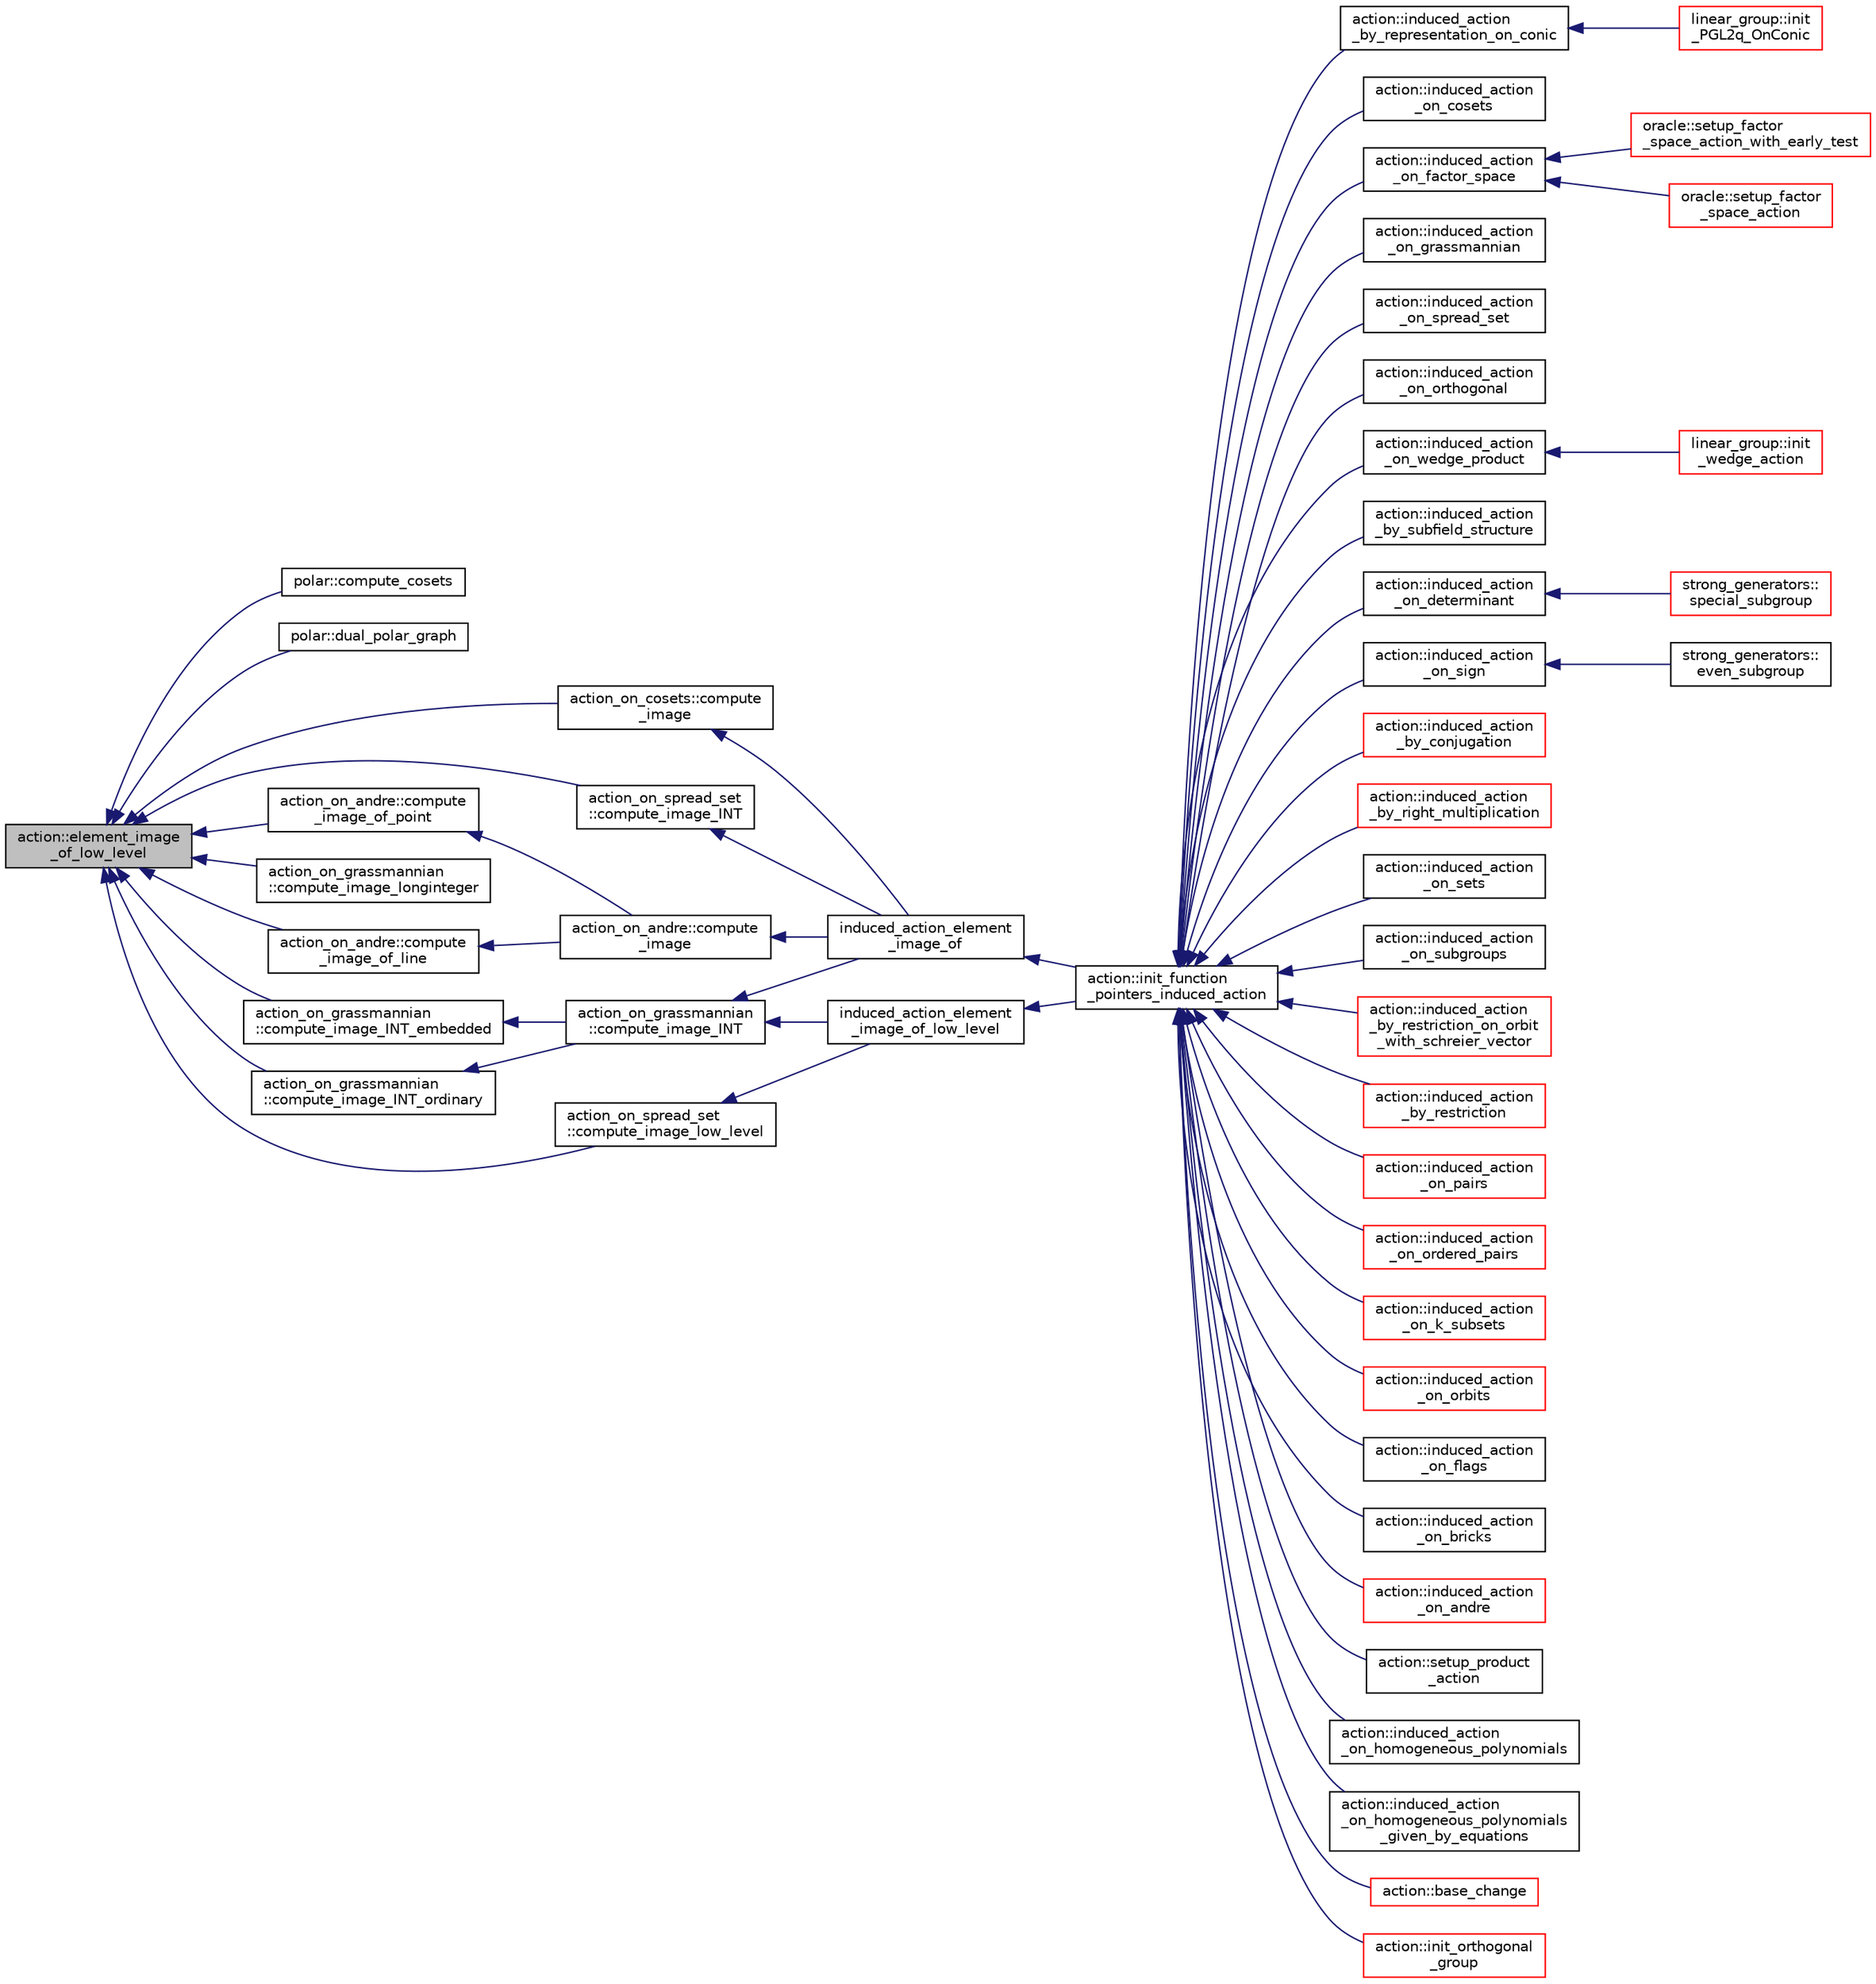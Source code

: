 digraph "action::element_image_of_low_level"
{
  edge [fontname="Helvetica",fontsize="10",labelfontname="Helvetica",labelfontsize="10"];
  node [fontname="Helvetica",fontsize="10",shape=record];
  rankdir="LR";
  Node4074 [label="action::element_image\l_of_low_level",height=0.2,width=0.4,color="black", fillcolor="grey75", style="filled", fontcolor="black"];
  Node4074 -> Node4075 [dir="back",color="midnightblue",fontsize="10",style="solid",fontname="Helvetica"];
  Node4075 [label="polar::compute_cosets",height=0.2,width=0.4,color="black", fillcolor="white", style="filled",URL="$da/d1c/classpolar.html#a1fae83636607982bad299fd84380fc40"];
  Node4074 -> Node4076 [dir="back",color="midnightblue",fontsize="10",style="solid",fontname="Helvetica"];
  Node4076 [label="polar::dual_polar_graph",height=0.2,width=0.4,color="black", fillcolor="white", style="filled",URL="$da/d1c/classpolar.html#a6e5e2b0d9d3447cac72cb82ce3d2e9e5"];
  Node4074 -> Node4077 [dir="back",color="midnightblue",fontsize="10",style="solid",fontname="Helvetica"];
  Node4077 [label="action_on_andre::compute\l_image_of_point",height=0.2,width=0.4,color="black", fillcolor="white", style="filled",URL="$da/d32/classaction__on__andre.html#a81a54e6434b63463b9389f700136dea3"];
  Node4077 -> Node4078 [dir="back",color="midnightblue",fontsize="10",style="solid",fontname="Helvetica"];
  Node4078 [label="action_on_andre::compute\l_image",height=0.2,width=0.4,color="black", fillcolor="white", style="filled",URL="$da/d32/classaction__on__andre.html#afba3b53df76cb927a12e488c790d8e4b"];
  Node4078 -> Node4079 [dir="back",color="midnightblue",fontsize="10",style="solid",fontname="Helvetica"];
  Node4079 [label="induced_action_element\l_image_of",height=0.2,width=0.4,color="black", fillcolor="white", style="filled",URL="$d3/d27/interface_8_c.html#a821850d6c3988dd122de0489cd36f0f0"];
  Node4079 -> Node4080 [dir="back",color="midnightblue",fontsize="10",style="solid",fontname="Helvetica"];
  Node4080 [label="action::init_function\l_pointers_induced_action",height=0.2,width=0.4,color="black", fillcolor="white", style="filled",URL="$d2/d86/classaction.html#a3b9287d084b24f7a3b9532a7589c58de"];
  Node4080 -> Node4081 [dir="back",color="midnightblue",fontsize="10",style="solid",fontname="Helvetica"];
  Node4081 [label="action::induced_action\l_by_representation_on_conic",height=0.2,width=0.4,color="black", fillcolor="white", style="filled",URL="$d2/d86/classaction.html#a228538e3f07bc186db8eb5da8b90f617"];
  Node4081 -> Node4082 [dir="back",color="midnightblue",fontsize="10",style="solid",fontname="Helvetica"];
  Node4082 [label="linear_group::init\l_PGL2q_OnConic",height=0.2,width=0.4,color="red", fillcolor="white", style="filled",URL="$df/d5a/classlinear__group.html#a84c4d6e1849da4c6f8f096a1af2a8270"];
  Node4080 -> Node4089 [dir="back",color="midnightblue",fontsize="10",style="solid",fontname="Helvetica"];
  Node4089 [label="action::induced_action\l_on_cosets",height=0.2,width=0.4,color="black", fillcolor="white", style="filled",URL="$d2/d86/classaction.html#acbdff5ffed42af6a01f07dffb2787237"];
  Node4080 -> Node4090 [dir="back",color="midnightblue",fontsize="10",style="solid",fontname="Helvetica"];
  Node4090 [label="action::induced_action\l_on_factor_space",height=0.2,width=0.4,color="black", fillcolor="white", style="filled",URL="$d2/d86/classaction.html#af501ff2aa74fb6049bee5c01cd8b909b"];
  Node4090 -> Node4091 [dir="back",color="midnightblue",fontsize="10",style="solid",fontname="Helvetica"];
  Node4091 [label="oracle::setup_factor\l_space_action_with_early_test",height=0.2,width=0.4,color="red", fillcolor="white", style="filled",URL="$d7/da7/classoracle.html#a7c26a85886666829e9727df91d2f01ad"];
  Node4090 -> Node4171 [dir="back",color="midnightblue",fontsize="10",style="solid",fontname="Helvetica"];
  Node4171 [label="oracle::setup_factor\l_space_action",height=0.2,width=0.4,color="red", fillcolor="white", style="filled",URL="$d7/da7/classoracle.html#a181e076f112ba1f32f5fb4e8abebdb18"];
  Node4080 -> Node4172 [dir="back",color="midnightblue",fontsize="10",style="solid",fontname="Helvetica"];
  Node4172 [label="action::induced_action\l_on_grassmannian",height=0.2,width=0.4,color="black", fillcolor="white", style="filled",URL="$d2/d86/classaction.html#a295b730ecc0b0bf30f714094fef956ea"];
  Node4080 -> Node4173 [dir="back",color="midnightblue",fontsize="10",style="solid",fontname="Helvetica"];
  Node4173 [label="action::induced_action\l_on_spread_set",height=0.2,width=0.4,color="black", fillcolor="white", style="filled",URL="$d2/d86/classaction.html#a7c5839c650592f083dc850d81ed05a5b"];
  Node4080 -> Node4174 [dir="back",color="midnightblue",fontsize="10",style="solid",fontname="Helvetica"];
  Node4174 [label="action::induced_action\l_on_orthogonal",height=0.2,width=0.4,color="black", fillcolor="white", style="filled",URL="$d2/d86/classaction.html#a4f191cee643a81d7f18a4d729084e945"];
  Node4080 -> Node4175 [dir="back",color="midnightblue",fontsize="10",style="solid",fontname="Helvetica"];
  Node4175 [label="action::induced_action\l_on_wedge_product",height=0.2,width=0.4,color="black", fillcolor="white", style="filled",URL="$d2/d86/classaction.html#af13a5da25b8e8597ab695edff222fb6a"];
  Node4175 -> Node4176 [dir="back",color="midnightblue",fontsize="10",style="solid",fontname="Helvetica"];
  Node4176 [label="linear_group::init\l_wedge_action",height=0.2,width=0.4,color="red", fillcolor="white", style="filled",URL="$df/d5a/classlinear__group.html#a16a8a2a5fdc535f2263210ca7943119e"];
  Node4080 -> Node4177 [dir="back",color="midnightblue",fontsize="10",style="solid",fontname="Helvetica"];
  Node4177 [label="action::induced_action\l_by_subfield_structure",height=0.2,width=0.4,color="black", fillcolor="white", style="filled",URL="$d2/d86/classaction.html#add42951bdab176ceed6cc4af05dfa948"];
  Node4080 -> Node4178 [dir="back",color="midnightblue",fontsize="10",style="solid",fontname="Helvetica"];
  Node4178 [label="action::induced_action\l_on_determinant",height=0.2,width=0.4,color="black", fillcolor="white", style="filled",URL="$d2/d86/classaction.html#aa6b9d3c2ded2cae185ee31f2200ad0b5"];
  Node4178 -> Node4179 [dir="back",color="midnightblue",fontsize="10",style="solid",fontname="Helvetica"];
  Node4179 [label="strong_generators::\lspecial_subgroup",height=0.2,width=0.4,color="red", fillcolor="white", style="filled",URL="$dc/d09/classstrong__generators.html#a78e9e4d012bb440194e2874c40ca9e29"];
  Node4080 -> Node4181 [dir="back",color="midnightblue",fontsize="10",style="solid",fontname="Helvetica"];
  Node4181 [label="action::induced_action\l_on_sign",height=0.2,width=0.4,color="black", fillcolor="white", style="filled",URL="$d2/d86/classaction.html#ab17b07971b94eae7c5efa21b33f643f1"];
  Node4181 -> Node4182 [dir="back",color="midnightblue",fontsize="10",style="solid",fontname="Helvetica"];
  Node4182 [label="strong_generators::\leven_subgroup",height=0.2,width=0.4,color="black", fillcolor="white", style="filled",URL="$dc/d09/classstrong__generators.html#a8c1a171968f012ec245b0487a6af66e0"];
  Node4080 -> Node4183 [dir="back",color="midnightblue",fontsize="10",style="solid",fontname="Helvetica"];
  Node4183 [label="action::induced_action\l_by_conjugation",height=0.2,width=0.4,color="red", fillcolor="white", style="filled",URL="$d2/d86/classaction.html#a45fb7703c6acac791acdcde339d21cc2"];
  Node4080 -> Node4191 [dir="back",color="midnightblue",fontsize="10",style="solid",fontname="Helvetica"];
  Node4191 [label="action::induced_action\l_by_right_multiplication",height=0.2,width=0.4,color="red", fillcolor="white", style="filled",URL="$d2/d86/classaction.html#aafa2818d9d98046507e2754938be0c04"];
  Node4080 -> Node4194 [dir="back",color="midnightblue",fontsize="10",style="solid",fontname="Helvetica"];
  Node4194 [label="action::induced_action\l_on_sets",height=0.2,width=0.4,color="black", fillcolor="white", style="filled",URL="$d2/d86/classaction.html#a09639acee6b88644c103b17050cc32f1"];
  Node4080 -> Node4195 [dir="back",color="midnightblue",fontsize="10",style="solid",fontname="Helvetica"];
  Node4195 [label="action::induced_action\l_on_subgroups",height=0.2,width=0.4,color="black", fillcolor="white", style="filled",URL="$d2/d86/classaction.html#ad0de7ea45a2a73c1b8e0f52ee3ce4610"];
  Node4080 -> Node4196 [dir="back",color="midnightblue",fontsize="10",style="solid",fontname="Helvetica"];
  Node4196 [label="action::induced_action\l_by_restriction_on_orbit\l_with_schreier_vector",height=0.2,width=0.4,color="red", fillcolor="white", style="filled",URL="$d2/d86/classaction.html#ad3ddab72625d9bebe7ac8eaef488cf4c"];
  Node4080 -> Node4198 [dir="back",color="midnightblue",fontsize="10",style="solid",fontname="Helvetica"];
  Node4198 [label="action::induced_action\l_by_restriction",height=0.2,width=0.4,color="red", fillcolor="white", style="filled",URL="$d2/d86/classaction.html#a37c21f74a97c921d882a308370c06357"];
  Node4080 -> Node4238 [dir="back",color="midnightblue",fontsize="10",style="solid",fontname="Helvetica"];
  Node4238 [label="action::induced_action\l_on_pairs",height=0.2,width=0.4,color="red", fillcolor="white", style="filled",URL="$d2/d86/classaction.html#a4b01c7b3cc749218e9dbd84b9fed90b3"];
  Node4080 -> Node4240 [dir="back",color="midnightblue",fontsize="10",style="solid",fontname="Helvetica"];
  Node4240 [label="action::induced_action\l_on_ordered_pairs",height=0.2,width=0.4,color="red", fillcolor="white", style="filled",URL="$d2/d86/classaction.html#ad290e0cc115881e0b9ddab7f7071975e"];
  Node4080 -> Node4241 [dir="back",color="midnightblue",fontsize="10",style="solid",fontname="Helvetica"];
  Node4241 [label="action::induced_action\l_on_k_subsets",height=0.2,width=0.4,color="red", fillcolor="white", style="filled",URL="$d2/d86/classaction.html#a2eb6058853cffc4c099099e07ecbe612"];
  Node4080 -> Node4243 [dir="back",color="midnightblue",fontsize="10",style="solid",fontname="Helvetica"];
  Node4243 [label="action::induced_action\l_on_orbits",height=0.2,width=0.4,color="red", fillcolor="white", style="filled",URL="$d2/d86/classaction.html#a875913e4919877fe3dcae039ce44d7d8"];
  Node4080 -> Node4247 [dir="back",color="midnightblue",fontsize="10",style="solid",fontname="Helvetica"];
  Node4247 [label="action::induced_action\l_on_flags",height=0.2,width=0.4,color="black", fillcolor="white", style="filled",URL="$d2/d86/classaction.html#afb1ac2fda2a79462e38c133330982341"];
  Node4080 -> Node4248 [dir="back",color="midnightblue",fontsize="10",style="solid",fontname="Helvetica"];
  Node4248 [label="action::induced_action\l_on_bricks",height=0.2,width=0.4,color="black", fillcolor="white", style="filled",URL="$d2/d86/classaction.html#a71c71472fda2eefb125cd852d5feb306"];
  Node4080 -> Node4249 [dir="back",color="midnightblue",fontsize="10",style="solid",fontname="Helvetica"];
  Node4249 [label="action::induced_action\l_on_andre",height=0.2,width=0.4,color="red", fillcolor="white", style="filled",URL="$d2/d86/classaction.html#a917efe5d7ae49b86dbf397540939fea4"];
  Node4080 -> Node4251 [dir="back",color="midnightblue",fontsize="10",style="solid",fontname="Helvetica"];
  Node4251 [label="action::setup_product\l_action",height=0.2,width=0.4,color="black", fillcolor="white", style="filled",URL="$d2/d86/classaction.html#a35c717fb546189c007a89bb7b133e2f6"];
  Node4080 -> Node4252 [dir="back",color="midnightblue",fontsize="10",style="solid",fontname="Helvetica"];
  Node4252 [label="action::induced_action\l_on_homogeneous_polynomials",height=0.2,width=0.4,color="black", fillcolor="white", style="filled",URL="$d2/d86/classaction.html#acafe8fb1e63926ce35338a292b621f8a"];
  Node4080 -> Node4253 [dir="back",color="midnightblue",fontsize="10",style="solid",fontname="Helvetica"];
  Node4253 [label="action::induced_action\l_on_homogeneous_polynomials\l_given_by_equations",height=0.2,width=0.4,color="black", fillcolor="white", style="filled",URL="$d2/d86/classaction.html#a8f8df8dabfaa711297c20d44a2c1946a"];
  Node4080 -> Node4254 [dir="back",color="midnightblue",fontsize="10",style="solid",fontname="Helvetica"];
  Node4254 [label="action::base_change",height=0.2,width=0.4,color="red", fillcolor="white", style="filled",URL="$d2/d86/classaction.html#a1cab1a81da804692affaf9b7060c90f6"];
  Node4080 -> Node4280 [dir="back",color="midnightblue",fontsize="10",style="solid",fontname="Helvetica"];
  Node4280 [label="action::init_orthogonal\l_group",height=0.2,width=0.4,color="red", fillcolor="white", style="filled",URL="$d2/d86/classaction.html#a2cfe124956ed67d8b7a927bb44847cc2"];
  Node4074 -> Node4288 [dir="back",color="midnightblue",fontsize="10",style="solid",fontname="Helvetica"];
  Node4288 [label="action_on_andre::compute\l_image_of_line",height=0.2,width=0.4,color="black", fillcolor="white", style="filled",URL="$da/d32/classaction__on__andre.html#a0d19fcc32c95cc25a160d0fdb56ed6c5"];
  Node4288 -> Node4078 [dir="back",color="midnightblue",fontsize="10",style="solid",fontname="Helvetica"];
  Node4074 -> Node4289 [dir="back",color="midnightblue",fontsize="10",style="solid",fontname="Helvetica"];
  Node4289 [label="action_on_cosets::compute\l_image",height=0.2,width=0.4,color="black", fillcolor="white", style="filled",URL="$d3/d72/classaction__on__cosets.html#a6c64ec61d7a0443041ca04ec17791dbd"];
  Node4289 -> Node4079 [dir="back",color="midnightblue",fontsize="10",style="solid",fontname="Helvetica"];
  Node4074 -> Node4290 [dir="back",color="midnightblue",fontsize="10",style="solid",fontname="Helvetica"];
  Node4290 [label="action_on_grassmannian\l::compute_image_longinteger",height=0.2,width=0.4,color="black", fillcolor="white", style="filled",URL="$d9/ddf/classaction__on__grassmannian.html#ae0e0b51cf789ec134e6e4079f6fd491a"];
  Node4074 -> Node4291 [dir="back",color="midnightblue",fontsize="10",style="solid",fontname="Helvetica"];
  Node4291 [label="action_on_grassmannian\l::compute_image_INT_ordinary",height=0.2,width=0.4,color="black", fillcolor="white", style="filled",URL="$d9/ddf/classaction__on__grassmannian.html#a0699e1d9ac13d0d97c5d1187846e5840"];
  Node4291 -> Node4292 [dir="back",color="midnightblue",fontsize="10",style="solid",fontname="Helvetica"];
  Node4292 [label="action_on_grassmannian\l::compute_image_INT",height=0.2,width=0.4,color="black", fillcolor="white", style="filled",URL="$d9/ddf/classaction__on__grassmannian.html#a5379b51e0c1a96eaa1e087a8228604ca"];
  Node4292 -> Node4079 [dir="back",color="midnightblue",fontsize="10",style="solid",fontname="Helvetica"];
  Node4292 -> Node4293 [dir="back",color="midnightblue",fontsize="10",style="solid",fontname="Helvetica"];
  Node4293 [label="induced_action_element\l_image_of_low_level",height=0.2,width=0.4,color="black", fillcolor="white", style="filled",URL="$d3/d27/interface_8_c.html#aa4bc5f68829829d9a41223c260c658c5"];
  Node4293 -> Node4080 [dir="back",color="midnightblue",fontsize="10",style="solid",fontname="Helvetica"];
  Node4074 -> Node4294 [dir="back",color="midnightblue",fontsize="10",style="solid",fontname="Helvetica"];
  Node4294 [label="action_on_grassmannian\l::compute_image_INT_embedded",height=0.2,width=0.4,color="black", fillcolor="white", style="filled",URL="$d9/ddf/classaction__on__grassmannian.html#a908326fb7f7f50abca9d91de288af660"];
  Node4294 -> Node4292 [dir="back",color="midnightblue",fontsize="10",style="solid",fontname="Helvetica"];
  Node4074 -> Node4295 [dir="back",color="midnightblue",fontsize="10",style="solid",fontname="Helvetica"];
  Node4295 [label="action_on_spread_set\l::compute_image_INT",height=0.2,width=0.4,color="black", fillcolor="white", style="filled",URL="$d2/d7a/classaction__on__spread__set.html#a424ae719c98b5d99978e60f8f2d65437"];
  Node4295 -> Node4079 [dir="back",color="midnightblue",fontsize="10",style="solid",fontname="Helvetica"];
  Node4074 -> Node4296 [dir="back",color="midnightblue",fontsize="10",style="solid",fontname="Helvetica"];
  Node4296 [label="action_on_spread_set\l::compute_image_low_level",height=0.2,width=0.4,color="black", fillcolor="white", style="filled",URL="$d2/d7a/classaction__on__spread__set.html#a9ec506244bfeced780bfc61ce83f5386"];
  Node4296 -> Node4293 [dir="back",color="midnightblue",fontsize="10",style="solid",fontname="Helvetica"];
}
